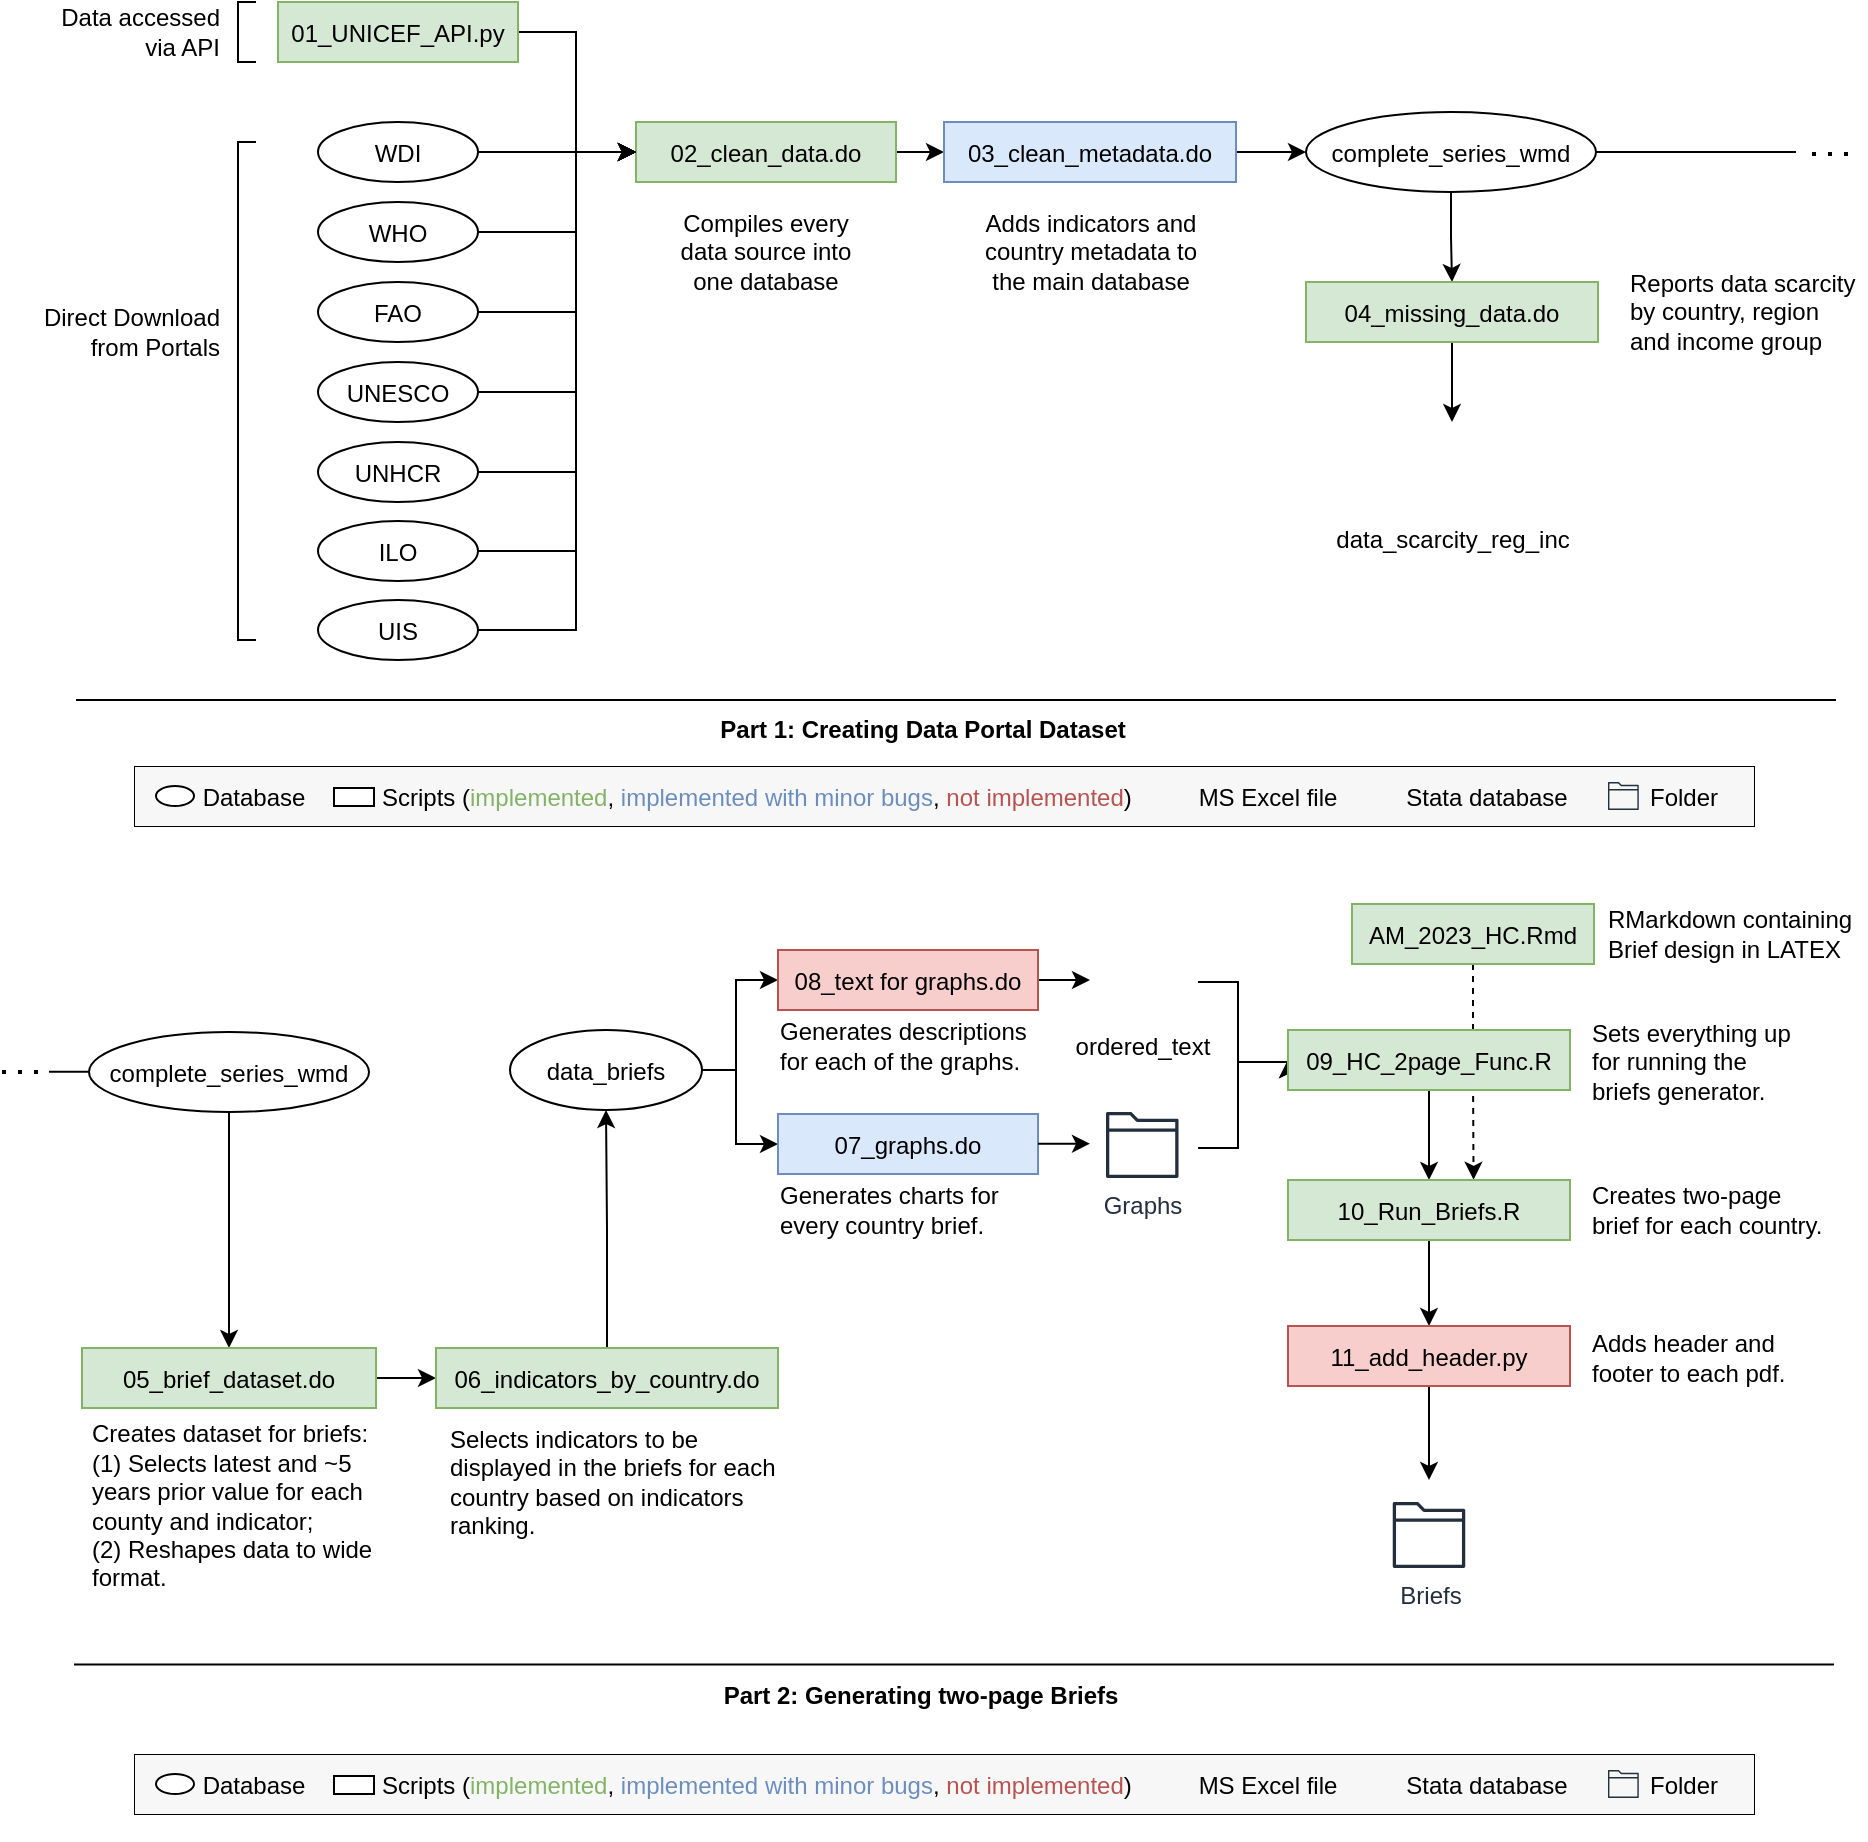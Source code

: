 <mxfile version="21.3.8" type="device">
  <diagram name="Página-1" id="nF6iOulG578xqtXxONi5">
    <mxGraphModel dx="2514" dy="876" grid="1" gridSize="10" guides="1" tooltips="1" connect="1" arrows="1" fold="1" page="1" pageScale="1" pageWidth="827" pageHeight="1169" math="0" shadow="0">
      <root>
        <mxCell id="0" />
        <mxCell id="1" parent="0" />
        <mxCell id="fUDfj7uWCVOUMnSfH1Hj-198" style="edgeStyle=orthogonalEdgeStyle;rounded=0;orthogonalLoop=1;jettySize=auto;html=1;entryX=0.658;entryY=-0.004;entryDx=0;entryDy=0;dashed=1;entryPerimeter=0;" edge="1" parent="1" source="fUDfj7uWCVOUMnSfH1Hj-196" target="fUDfj7uWCVOUMnSfH1Hj-132">
          <mxGeometry relative="1" as="geometry" />
        </mxCell>
        <mxCell id="fUDfj7uWCVOUMnSfH1Hj-30" style="edgeStyle=orthogonalEdgeStyle;rounded=0;orthogonalLoop=1;jettySize=auto;html=1;entryX=0;entryY=0.5;entryDx=0;entryDy=0;" edge="1" parent="1" source="fUDfj7uWCVOUMnSfH1Hj-2" target="fUDfj7uWCVOUMnSfH1Hj-4">
          <mxGeometry relative="1" as="geometry" />
        </mxCell>
        <mxCell id="fUDfj7uWCVOUMnSfH1Hj-2" value="WDI" style="ellipse;" vertex="1" parent="1">
          <mxGeometry x="101" y="341" width="80" height="30" as="geometry" />
        </mxCell>
        <mxCell id="fUDfj7uWCVOUMnSfH1Hj-35" value="" style="edgeStyle=orthogonalEdgeStyle;rounded=0;orthogonalLoop=1;jettySize=auto;html=1;" edge="1" parent="1" source="fUDfj7uWCVOUMnSfH1Hj-4">
          <mxGeometry relative="1" as="geometry">
            <mxPoint x="414" y="356.0" as="targetPoint" />
          </mxGeometry>
        </mxCell>
        <mxCell id="fUDfj7uWCVOUMnSfH1Hj-4" value="02_clean_data.do" style="fillColor=#d5e8d4;strokeColor=#82b366;" vertex="1" parent="1">
          <mxGeometry x="260" y="341" width="130" height="30" as="geometry" />
        </mxCell>
        <mxCell id="fUDfj7uWCVOUMnSfH1Hj-9" value="" style="curved=1;noEdgeStyle=1;orthogonal=1;" edge="1" target="fUDfj7uWCVOUMnSfH1Hj-8" parent="1">
          <mxGeometry relative="1" as="geometry">
            <mxPoint x="540" y="385.0" as="sourcePoint" />
            <Array as="points">
              <mxPoint x="552" y="385" />
              <mxPoint x="628" y="385" />
            </Array>
          </mxGeometry>
        </mxCell>
        <mxCell id="fUDfj7uWCVOUMnSfH1Hj-11" value="" style="curved=1;noEdgeStyle=1;orthogonal=1;" edge="1" target="fUDfj7uWCVOUMnSfH1Hj-10" parent="1">
          <mxGeometry relative="1" as="geometry">
            <mxPoint x="720" y="385.0" as="sourcePoint" />
            <Array as="points">
              <mxPoint x="732" y="385" />
              <mxPoint x="808" y="385" />
            </Array>
          </mxGeometry>
        </mxCell>
        <mxCell id="fUDfj7uWCVOUMnSfH1Hj-19" style="edgeStyle=orthogonalEdgeStyle;rounded=0;orthogonalLoop=1;jettySize=auto;html=1;entryX=0;entryY=0.5;entryDx=0;entryDy=0;" edge="1" parent="1" source="fUDfj7uWCVOUMnSfH1Hj-12" target="fUDfj7uWCVOUMnSfH1Hj-4">
          <mxGeometry relative="1" as="geometry">
            <Array as="points">
              <mxPoint x="230" y="296" />
              <mxPoint x="230" y="356" />
            </Array>
          </mxGeometry>
        </mxCell>
        <mxCell id="fUDfj7uWCVOUMnSfH1Hj-12" value="01_UNICEF_API.py" style="fillColor=#d5e8d4;strokeColor=#82b366;" vertex="1" parent="1">
          <mxGeometry x="81" y="281" width="120" height="30" as="geometry" />
        </mxCell>
        <mxCell id="fUDfj7uWCVOUMnSfH1Hj-20" style="edgeStyle=orthogonalEdgeStyle;rounded=0;orthogonalLoop=1;jettySize=auto;html=1;entryX=0;entryY=0.5;entryDx=0;entryDy=0;" edge="1" parent="1" source="fUDfj7uWCVOUMnSfH1Hj-13" target="fUDfj7uWCVOUMnSfH1Hj-4">
          <mxGeometry relative="1" as="geometry">
            <Array as="points">
              <mxPoint x="230" y="396" />
              <mxPoint x="230" y="356" />
            </Array>
          </mxGeometry>
        </mxCell>
        <mxCell id="fUDfj7uWCVOUMnSfH1Hj-13" value="WHO" style="ellipse;" vertex="1" parent="1">
          <mxGeometry x="101" y="381" width="80" height="30" as="geometry" />
        </mxCell>
        <mxCell id="fUDfj7uWCVOUMnSfH1Hj-21" style="edgeStyle=orthogonalEdgeStyle;rounded=0;orthogonalLoop=1;jettySize=auto;html=1;entryX=0;entryY=0.5;entryDx=0;entryDy=0;" edge="1" parent="1" source="fUDfj7uWCVOUMnSfH1Hj-14" target="fUDfj7uWCVOUMnSfH1Hj-4">
          <mxGeometry relative="1" as="geometry">
            <Array as="points">
              <mxPoint x="230" y="436" />
              <mxPoint x="230" y="356" />
            </Array>
          </mxGeometry>
        </mxCell>
        <mxCell id="fUDfj7uWCVOUMnSfH1Hj-14" value="FAO" style="ellipse;" vertex="1" parent="1">
          <mxGeometry x="101" y="421" width="80" height="30" as="geometry" />
        </mxCell>
        <mxCell id="fUDfj7uWCVOUMnSfH1Hj-22" style="edgeStyle=orthogonalEdgeStyle;rounded=0;orthogonalLoop=1;jettySize=auto;html=1;entryX=0;entryY=0.5;entryDx=0;entryDy=0;" edge="1" parent="1" source="fUDfj7uWCVOUMnSfH1Hj-15" target="fUDfj7uWCVOUMnSfH1Hj-4">
          <mxGeometry relative="1" as="geometry">
            <Array as="points">
              <mxPoint x="230" y="476" />
              <mxPoint x="230" y="356" />
            </Array>
          </mxGeometry>
        </mxCell>
        <mxCell id="fUDfj7uWCVOUMnSfH1Hj-15" value="UNESCO" style="ellipse;" vertex="1" parent="1">
          <mxGeometry x="101" y="461" width="80" height="30" as="geometry" />
        </mxCell>
        <mxCell id="fUDfj7uWCVOUMnSfH1Hj-24" style="edgeStyle=orthogonalEdgeStyle;rounded=0;orthogonalLoop=1;jettySize=auto;html=1;entryX=0;entryY=0.5;entryDx=0;entryDy=0;" edge="1" parent="1" source="fUDfj7uWCVOUMnSfH1Hj-17" target="fUDfj7uWCVOUMnSfH1Hj-4">
          <mxGeometry relative="1" as="geometry">
            <Array as="points">
              <mxPoint x="230" y="516" />
              <mxPoint x="230" y="356" />
            </Array>
          </mxGeometry>
        </mxCell>
        <mxCell id="fUDfj7uWCVOUMnSfH1Hj-17" value="UNHCR" style="ellipse;" vertex="1" parent="1">
          <mxGeometry x="101" y="501" width="80" height="30" as="geometry" />
        </mxCell>
        <mxCell id="fUDfj7uWCVOUMnSfH1Hj-23" style="edgeStyle=orthogonalEdgeStyle;rounded=0;orthogonalLoop=1;jettySize=auto;html=1;entryX=0;entryY=0.5;entryDx=0;entryDy=0;" edge="1" parent="1" source="fUDfj7uWCVOUMnSfH1Hj-18" target="fUDfj7uWCVOUMnSfH1Hj-4">
          <mxGeometry relative="1" as="geometry">
            <Array as="points">
              <mxPoint x="230" y="556" />
              <mxPoint x="230" y="356" />
            </Array>
          </mxGeometry>
        </mxCell>
        <mxCell id="fUDfj7uWCVOUMnSfH1Hj-18" value="ILO" style="ellipse;" vertex="1" parent="1">
          <mxGeometry x="101" y="540.5" width="80" height="30" as="geometry" />
        </mxCell>
        <mxCell id="fUDfj7uWCVOUMnSfH1Hj-25" style="edgeStyle=orthogonalEdgeStyle;rounded=0;orthogonalLoop=1;jettySize=auto;html=1;exitX=0.5;exitY=1;exitDx=0;exitDy=0;" edge="1" parent="1" source="fUDfj7uWCVOUMnSfH1Hj-12" target="fUDfj7uWCVOUMnSfH1Hj-12">
          <mxGeometry relative="1" as="geometry" />
        </mxCell>
        <mxCell id="fUDfj7uWCVOUMnSfH1Hj-26" value="" style="strokeWidth=1;html=1;shape=mxgraph.flowchart.annotation_1;align=left;pointerEvents=1;" vertex="1" parent="1">
          <mxGeometry x="61" y="351" width="9" height="249" as="geometry" />
        </mxCell>
        <mxCell id="fUDfj7uWCVOUMnSfH1Hj-27" value="" style="strokeWidth=1;html=1;shape=mxgraph.flowchart.annotation_1;align=left;pointerEvents=1;" vertex="1" parent="1">
          <mxGeometry x="61" y="281" width="9" height="30" as="geometry" />
        </mxCell>
        <mxCell id="fUDfj7uWCVOUMnSfH1Hj-28" value="Data accessed via API" style="text;html=1;strokeColor=none;fillColor=none;align=right;verticalAlign=middle;whiteSpace=wrap;rounded=0;" vertex="1" parent="1">
          <mxGeometry x="-40" y="281" width="94" height="30" as="geometry" />
        </mxCell>
        <mxCell id="fUDfj7uWCVOUMnSfH1Hj-29" value="Direct Download from Portals" style="text;html=1;strokeColor=none;fillColor=none;align=right;verticalAlign=middle;whiteSpace=wrap;rounded=0;" vertex="1" parent="1">
          <mxGeometry x="-46" y="431" width="100" height="30" as="geometry" />
        </mxCell>
        <mxCell id="fUDfj7uWCVOUMnSfH1Hj-31" value="Compiles every data source into one database" style="text;html=1;strokeColor=none;fillColor=none;align=center;verticalAlign=middle;whiteSpace=wrap;rounded=0;" vertex="1" parent="1">
          <mxGeometry x="275" y="391" width="100" height="30" as="geometry" />
        </mxCell>
        <mxCell id="fUDfj7uWCVOUMnSfH1Hj-39" value="" style="edgeStyle=orthogonalEdgeStyle;rounded=0;orthogonalLoop=1;jettySize=auto;html=1;" edge="1" parent="1" source="fUDfj7uWCVOUMnSfH1Hj-36" target="fUDfj7uWCVOUMnSfH1Hj-38">
          <mxGeometry relative="1" as="geometry" />
        </mxCell>
        <mxCell id="fUDfj7uWCVOUMnSfH1Hj-36" value="03_clean_metadata.do" style="fillColor=#dae8fc;strokeColor=#6C8EBF;" vertex="1" parent="1">
          <mxGeometry x="414" y="341" width="146" height="30" as="geometry" />
        </mxCell>
        <mxCell id="fUDfj7uWCVOUMnSfH1Hj-37" value="Adds indicators and country metadata to the main database" style="text;html=1;strokeColor=none;fillColor=none;align=center;verticalAlign=middle;whiteSpace=wrap;rounded=0;" vertex="1" parent="1">
          <mxGeometry x="430.5" y="391" width="113" height="30" as="geometry" />
        </mxCell>
        <mxCell id="fUDfj7uWCVOUMnSfH1Hj-51" value="" style="edgeStyle=orthogonalEdgeStyle;rounded=0;orthogonalLoop=1;jettySize=auto;html=1;" edge="1" parent="1" source="fUDfj7uWCVOUMnSfH1Hj-38" target="fUDfj7uWCVOUMnSfH1Hj-41">
          <mxGeometry relative="1" as="geometry" />
        </mxCell>
        <mxCell id="fUDfj7uWCVOUMnSfH1Hj-38" value="complete_series_wmd" style="ellipse;" vertex="1" parent="1">
          <mxGeometry x="595" y="336" width="145" height="40" as="geometry" />
        </mxCell>
        <mxCell id="fUDfj7uWCVOUMnSfH1Hj-40" value="" style="endArrow=none;html=1;rounded=0;" edge="1" parent="1">
          <mxGeometry width="50" height="50" relative="1" as="geometry">
            <mxPoint x="-20" y="630" as="sourcePoint" />
            <mxPoint x="860" y="630" as="targetPoint" />
          </mxGeometry>
        </mxCell>
        <mxCell id="fUDfj7uWCVOUMnSfH1Hj-52" style="edgeStyle=orthogonalEdgeStyle;rounded=0;orthogonalLoop=1;jettySize=auto;html=1;" edge="1" parent="1" source="fUDfj7uWCVOUMnSfH1Hj-41">
          <mxGeometry relative="1" as="geometry">
            <mxPoint x="668" y="491" as="targetPoint" />
          </mxGeometry>
        </mxCell>
        <mxCell id="fUDfj7uWCVOUMnSfH1Hj-41" value="04_missing_data.do" style="fillColor=#d5e8d4;strokeColor=#82b366;" vertex="1" parent="1">
          <mxGeometry x="595" y="421" width="146" height="30" as="geometry" />
        </mxCell>
        <mxCell id="fUDfj7uWCVOUMnSfH1Hj-44" value="Reports data scarcity by country, region and income group" style="text;html=1;strokeColor=none;fillColor=none;align=left;verticalAlign=middle;whiteSpace=wrap;rounded=0;" vertex="1" parent="1">
          <mxGeometry x="755" y="421" width="115" height="30" as="geometry" />
        </mxCell>
        <mxCell id="fUDfj7uWCVOUMnSfH1Hj-45" value="data_scarcity_reg_inc" style="shape=image;html=1;verticalAlign=top;verticalLabelPosition=bottom;labelBackgroundColor=#ffffff;imageAspect=0;aspect=fixed;image=https://cdn3.iconfinder.com/data/icons/document-icons-2/30/647702-excel-128.png" vertex="1" parent="1">
          <mxGeometry x="648" y="496" width="40" height="40" as="geometry" />
        </mxCell>
        <mxCell id="fUDfj7uWCVOUMnSfH1Hj-49" value="&lt;b&gt;Part 1: Creating Data Portal Dataset&lt;/b&gt;" style="text;html=1;align=center;verticalAlign=middle;resizable=0;points=[];autosize=1;strokeColor=none;fillColor=none;" vertex="1" parent="1">
          <mxGeometry x="288" y="630" width="230" height="30" as="geometry" />
        </mxCell>
        <mxCell id="fUDfj7uWCVOUMnSfH1Hj-54" value="" style="endArrow=none;html=1;rounded=0;exitX=1;exitY=0.5;exitDx=0;exitDy=0;" edge="1" parent="1" source="fUDfj7uWCVOUMnSfH1Hj-38">
          <mxGeometry width="50" height="50" relative="1" as="geometry">
            <mxPoint x="790" y="361" as="sourcePoint" />
            <mxPoint x="840" y="356" as="targetPoint" />
          </mxGeometry>
        </mxCell>
        <mxCell id="fUDfj7uWCVOUMnSfH1Hj-55" value="" style="endArrow=none;dashed=1;html=1;dashPattern=1 3;strokeWidth=2;rounded=0;" edge="1" parent="1">
          <mxGeometry width="50" height="50" relative="1" as="geometry">
            <mxPoint x="848" y="357" as="sourcePoint" />
            <mxPoint x="868" y="357" as="targetPoint" />
          </mxGeometry>
        </mxCell>
        <mxCell id="fUDfj7uWCVOUMnSfH1Hj-94" value="" style="edgeStyle=orthogonalEdgeStyle;rounded=0;orthogonalLoop=1;jettySize=auto;html=1;" edge="1" parent="1" source="fUDfj7uWCVOUMnSfH1Hj-80" target="fUDfj7uWCVOUMnSfH1Hj-93">
          <mxGeometry relative="1" as="geometry" />
        </mxCell>
        <mxCell id="fUDfj7uWCVOUMnSfH1Hj-80" value="complete_series_wmd" style="ellipse;" vertex="1" parent="1">
          <mxGeometry x="-13.5" y="796" width="140" height="40" as="geometry" />
        </mxCell>
        <mxCell id="fUDfj7uWCVOUMnSfH1Hj-85" value="&lt;b&gt;Part 2: Generating two-page Briefs&lt;/b&gt;" style="text;html=1;align=center;verticalAlign=middle;resizable=0;points=[];autosize=1;strokeColor=none;fillColor=none;" vertex="1" parent="1">
          <mxGeometry x="292" y="1113" width="220" height="30" as="geometry" />
        </mxCell>
        <mxCell id="fUDfj7uWCVOUMnSfH1Hj-89" value="" style="endArrow=none;html=1;rounded=0;" edge="1" parent="1">
          <mxGeometry width="50" height="50" relative="1" as="geometry">
            <mxPoint x="-21" y="1112.31" as="sourcePoint" />
            <mxPoint x="859" y="1112.31" as="targetPoint" />
          </mxGeometry>
        </mxCell>
        <mxCell id="fUDfj7uWCVOUMnSfH1Hj-90" value="" style="endArrow=none;html=1;rounded=0;entryX=0;entryY=0.5;entryDx=0;entryDy=0;" edge="1" parent="1">
          <mxGeometry width="50" height="50" relative="1" as="geometry">
            <mxPoint x="-33.5" y="815.93" as="sourcePoint" />
            <mxPoint x="-13.5" y="815.93" as="targetPoint" />
          </mxGeometry>
        </mxCell>
        <mxCell id="fUDfj7uWCVOUMnSfH1Hj-92" value="" style="endArrow=none;dashed=1;html=1;dashPattern=1 3;strokeWidth=2;rounded=0;" edge="1" parent="1">
          <mxGeometry width="50" height="50" relative="1" as="geometry">
            <mxPoint x="-57" y="816" as="sourcePoint" />
            <mxPoint x="-37" y="816" as="targetPoint" />
          </mxGeometry>
        </mxCell>
        <mxCell id="fUDfj7uWCVOUMnSfH1Hj-100" value="" style="edgeStyle=orthogonalEdgeStyle;rounded=0;orthogonalLoop=1;jettySize=auto;html=1;" edge="1" parent="1" source="fUDfj7uWCVOUMnSfH1Hj-93" target="fUDfj7uWCVOUMnSfH1Hj-99">
          <mxGeometry relative="1" as="geometry" />
        </mxCell>
        <mxCell id="fUDfj7uWCVOUMnSfH1Hj-93" value="05_brief_dataset.do" style="fillColor=#d5e8d4;strokeColor=#82b366;" vertex="1" parent="1">
          <mxGeometry x="-17" y="954" width="147" height="30" as="geometry" />
        </mxCell>
        <mxCell id="fUDfj7uWCVOUMnSfH1Hj-95" value="&lt;div style=&quot;text-align: left;&quot;&gt;&lt;span style=&quot;background-color: initial;&quot;&gt;Creates dataset for briefs:&lt;/span&gt;&lt;/div&gt;&lt;div style=&quot;text-align: left;&quot;&gt;&lt;span style=&quot;background-color: initial;&quot;&gt;(1) Selects latest and ~5 years prior value for each county and indicator;&lt;/span&gt;&lt;/div&gt;&lt;div style=&quot;text-align: left;&quot;&gt;(2) Reshapes data to wide format.&lt;/div&gt;" style="text;html=1;strokeColor=none;fillColor=none;align=center;verticalAlign=middle;whiteSpace=wrap;rounded=0;" vertex="1" parent="1">
          <mxGeometry x="-13" y="1018" width="143" height="30" as="geometry" />
        </mxCell>
        <mxCell id="fUDfj7uWCVOUMnSfH1Hj-106" value="" style="edgeStyle=orthogonalEdgeStyle;rounded=0;orthogonalLoop=1;jettySize=auto;html=1;" edge="1" parent="1" source="fUDfj7uWCVOUMnSfH1Hj-99" target="fUDfj7uWCVOUMnSfH1Hj-105">
          <mxGeometry relative="1" as="geometry" />
        </mxCell>
        <mxCell id="fUDfj7uWCVOUMnSfH1Hj-99" value="06_indicators_by_country.do" style="fillColor=#d5e8d4;strokeColor=#82b366;" vertex="1" parent="1">
          <mxGeometry x="160" y="954" width="171" height="30" as="geometry" />
        </mxCell>
        <mxCell id="fUDfj7uWCVOUMnSfH1Hj-101" value="&lt;div style=&quot;text-align: left;&quot;&gt;&lt;span style=&quot;background-color: initial;&quot;&gt;Selects indicators to be displayed in the briefs for each country based on indicators ranking.&lt;/span&gt;&lt;/div&gt;" style="text;html=1;strokeColor=none;fillColor=none;align=center;verticalAlign=middle;whiteSpace=wrap;rounded=0;" vertex="1" parent="1">
          <mxGeometry x="165.75" y="1006" width="165.25" height="30" as="geometry" />
        </mxCell>
        <mxCell id="fUDfj7uWCVOUMnSfH1Hj-113" style="edgeStyle=orthogonalEdgeStyle;rounded=0;orthogonalLoop=1;jettySize=auto;html=1;entryX=0;entryY=0.5;entryDx=0;entryDy=0;" edge="1" parent="1" source="fUDfj7uWCVOUMnSfH1Hj-105" target="fUDfj7uWCVOUMnSfH1Hj-111">
          <mxGeometry relative="1" as="geometry">
            <Array as="points">
              <mxPoint x="310" y="815" />
              <mxPoint x="310" y="770" />
            </Array>
          </mxGeometry>
        </mxCell>
        <mxCell id="fUDfj7uWCVOUMnSfH1Hj-114" style="edgeStyle=orthogonalEdgeStyle;rounded=0;orthogonalLoop=1;jettySize=auto;html=1;entryX=0;entryY=0.5;entryDx=0;entryDy=0;" edge="1" parent="1" source="fUDfj7uWCVOUMnSfH1Hj-105" target="fUDfj7uWCVOUMnSfH1Hj-102">
          <mxGeometry relative="1" as="geometry">
            <Array as="points">
              <mxPoint x="310" y="815" />
              <mxPoint x="310" y="852" />
            </Array>
          </mxGeometry>
        </mxCell>
        <mxCell id="fUDfj7uWCVOUMnSfH1Hj-105" value="data_briefs" style="ellipse;" vertex="1" parent="1">
          <mxGeometry x="197" y="795" width="96" height="40" as="geometry" />
        </mxCell>
        <mxCell id="fUDfj7uWCVOUMnSfH1Hj-109" value="" style="group" vertex="1" connectable="0" parent="1">
          <mxGeometry x="331" y="837" width="262" height="240" as="geometry" />
        </mxCell>
        <mxCell id="fUDfj7uWCVOUMnSfH1Hj-102" value="07_graphs.do" style="fillColor=#dae8fc;strokeColor=#6c8ebf;" vertex="1" parent="fUDfj7uWCVOUMnSfH1Hj-109">
          <mxGeometry width="130" height="30" as="geometry" />
        </mxCell>
        <mxCell id="fUDfj7uWCVOUMnSfH1Hj-104" value="&lt;div style=&quot;text-align: left;&quot;&gt;&lt;span style=&quot;background-color: initial;&quot;&gt;Generates charts for every country brief.&lt;/span&gt;&lt;/div&gt;" style="text;html=1;strokeColor=none;fillColor=none;align=center;verticalAlign=middle;whiteSpace=wrap;rounded=0;" vertex="1" parent="fUDfj7uWCVOUMnSfH1Hj-109">
          <mxGeometry y="33" width="120" height="30" as="geometry" />
        </mxCell>
        <mxCell id="fUDfj7uWCVOUMnSfH1Hj-127" style="edgeStyle=orthogonalEdgeStyle;rounded=0;orthogonalLoop=1;jettySize=auto;html=1;" edge="1" parent="fUDfj7uWCVOUMnSfH1Hj-109">
          <mxGeometry relative="1" as="geometry">
            <mxPoint x="156" y="14.86" as="targetPoint" />
            <mxPoint x="130" y="14.86" as="sourcePoint" />
            <Array as="points">
              <mxPoint x="150" y="14.86" />
            </Array>
          </mxGeometry>
        </mxCell>
        <mxCell id="fUDfj7uWCVOUMnSfH1Hj-110" value="" style="group" vertex="1" connectable="0" parent="1">
          <mxGeometry x="331" y="755" width="130" height="63" as="geometry" />
        </mxCell>
        <mxCell id="fUDfj7uWCVOUMnSfH1Hj-120" style="edgeStyle=orthogonalEdgeStyle;rounded=0;orthogonalLoop=1;jettySize=auto;html=1;" edge="1" parent="fUDfj7uWCVOUMnSfH1Hj-110" source="fUDfj7uWCVOUMnSfH1Hj-111">
          <mxGeometry relative="1" as="geometry">
            <mxPoint x="156" y="15" as="targetPoint" />
            <Array as="points">
              <mxPoint x="150" y="15" />
            </Array>
          </mxGeometry>
        </mxCell>
        <mxCell id="fUDfj7uWCVOUMnSfH1Hj-111" value="08_text for graphs.do" style="fillColor=#f8cecc;strokeColor=#B85450;" vertex="1" parent="fUDfj7uWCVOUMnSfH1Hj-110">
          <mxGeometry width="130" height="30" as="geometry" />
        </mxCell>
        <mxCell id="fUDfj7uWCVOUMnSfH1Hj-112" value="&lt;div style=&quot;text-align: left;&quot;&gt;&lt;span style=&quot;background-color: initial;&quot;&gt;Generates descriptions for each of the graphs.&lt;/span&gt;&lt;/div&gt;" style="text;html=1;strokeColor=none;fillColor=none;align=center;verticalAlign=middle;whiteSpace=wrap;rounded=0;" vertex="1" parent="fUDfj7uWCVOUMnSfH1Hj-110">
          <mxGeometry y="33" width="130" height="30" as="geometry" />
        </mxCell>
        <mxCell id="fUDfj7uWCVOUMnSfH1Hj-131" style="edgeStyle=orthogonalEdgeStyle;rounded=0;orthogonalLoop=1;jettySize=auto;html=1;entryX=0;entryY=0.5;entryDx=0;entryDy=0;" edge="1" parent="1" target="fUDfj7uWCVOUMnSfH1Hj-129">
          <mxGeometry relative="1" as="geometry">
            <mxPoint x="541" y="854" as="sourcePoint" />
            <Array as="points">
              <mxPoint x="561" y="854" />
              <mxPoint x="561" y="811" />
            </Array>
          </mxGeometry>
        </mxCell>
        <mxCell id="fUDfj7uWCVOUMnSfH1Hj-121" value="Graphs" style="sketch=0;outlineConnect=0;fontColor=#232F3E;gradientColor=none;fillColor=#232F3D;strokeColor=none;dashed=0;verticalLabelPosition=bottom;verticalAlign=top;align=center;html=1;fontSize=12;fontStyle=0;aspect=fixed;pointerEvents=1;shape=mxgraph.aws4.folder;" vertex="1" parent="1">
          <mxGeometry x="495" y="836" width="36.26" height="33" as="geometry" />
        </mxCell>
        <mxCell id="fUDfj7uWCVOUMnSfH1Hj-130" style="edgeStyle=orthogonalEdgeStyle;rounded=0;orthogonalLoop=1;jettySize=auto;html=1;entryX=0;entryY=0.5;entryDx=0;entryDy=0;" edge="1" parent="1" target="fUDfj7uWCVOUMnSfH1Hj-129">
          <mxGeometry relative="1" as="geometry">
            <mxPoint x="541" y="771" as="sourcePoint" />
            <Array as="points">
              <mxPoint x="561" y="771" />
              <mxPoint x="561" y="811" />
            </Array>
          </mxGeometry>
        </mxCell>
        <mxCell id="fUDfj7uWCVOUMnSfH1Hj-122" value="ordered_text" style="shape=image;verticalLabelPosition=bottom;labelBackgroundColor=default;verticalAlign=top;aspect=fixed;imageAspect=0;image=https://cdn.icon-icons.com/icons2/2107/PNG/512/file_type_stata_icon_130148.png;" vertex="1" parent="1">
          <mxGeometry x="494" y="750.5" width="39" height="39" as="geometry" />
        </mxCell>
        <mxCell id="fUDfj7uWCVOUMnSfH1Hj-133" value="" style="edgeStyle=orthogonalEdgeStyle;rounded=0;orthogonalLoop=1;jettySize=auto;html=1;" edge="1" parent="1" source="fUDfj7uWCVOUMnSfH1Hj-129" target="fUDfj7uWCVOUMnSfH1Hj-132">
          <mxGeometry relative="1" as="geometry" />
        </mxCell>
        <mxCell id="fUDfj7uWCVOUMnSfH1Hj-129" value="09_HC_2page_Func.R" style="fillColor=#d5e8d4;strokeColor=#82b366;" vertex="1" parent="1">
          <mxGeometry x="586" y="795" width="141" height="30" as="geometry" />
        </mxCell>
        <mxCell id="fUDfj7uWCVOUMnSfH1Hj-135" value="" style="edgeStyle=orthogonalEdgeStyle;rounded=0;orthogonalLoop=1;jettySize=auto;html=1;" edge="1" parent="1" source="fUDfj7uWCVOUMnSfH1Hj-132" target="fUDfj7uWCVOUMnSfH1Hj-134">
          <mxGeometry relative="1" as="geometry" />
        </mxCell>
        <mxCell id="fUDfj7uWCVOUMnSfH1Hj-132" value="10_Run_Briefs.R" style="fillColor=#d5e8d4;strokeColor=#82b366;" vertex="1" parent="1">
          <mxGeometry x="586" y="870" width="141" height="30" as="geometry" />
        </mxCell>
        <mxCell id="fUDfj7uWCVOUMnSfH1Hj-194" style="edgeStyle=orthogonalEdgeStyle;rounded=0;orthogonalLoop=1;jettySize=auto;html=1;" edge="1" parent="1" source="fUDfj7uWCVOUMnSfH1Hj-134">
          <mxGeometry relative="1" as="geometry">
            <mxPoint x="656.5" y="1020" as="targetPoint" />
          </mxGeometry>
        </mxCell>
        <mxCell id="fUDfj7uWCVOUMnSfH1Hj-134" value="11_add_header.py" style="fillColor=#f8cecc;strokeColor=#b85450;" vertex="1" parent="1">
          <mxGeometry x="586" y="943" width="141" height="30" as="geometry" />
        </mxCell>
        <mxCell id="fUDfj7uWCVOUMnSfH1Hj-136" value="Briefs" style="sketch=0;outlineConnect=0;fontColor=#232F3E;gradientColor=none;fillColor=#232F3D;strokeColor=none;dashed=0;verticalLabelPosition=bottom;verticalAlign=top;align=center;html=1;fontSize=12;fontStyle=0;aspect=fixed;pointerEvents=1;shape=mxgraph.aws4.folder;" vertex="1" parent="1">
          <mxGeometry x="638.37" y="1031" width="36.26" height="33" as="geometry" />
        </mxCell>
        <mxCell id="fUDfj7uWCVOUMnSfH1Hj-141" value="&lt;div style=&quot;text-align: left;&quot;&gt;Sets everything up for running the briefs generator.&lt;/div&gt;" style="text;html=1;strokeColor=none;fillColor=none;align=center;verticalAlign=middle;whiteSpace=wrap;rounded=0;" vertex="1" parent="1">
          <mxGeometry x="737" y="796" width="109" height="30" as="geometry" />
        </mxCell>
        <mxCell id="fUDfj7uWCVOUMnSfH1Hj-142" value="&lt;div style=&quot;text-align: left;&quot;&gt;&lt;span style=&quot;background-color: initial;&quot;&gt;Creates two-page brief for each country.&lt;/span&gt;&lt;/div&gt;" style="text;html=1;strokeColor=none;fillColor=none;align=center;verticalAlign=middle;whiteSpace=wrap;rounded=0;" vertex="1" parent="1">
          <mxGeometry x="737" y="870" width="119" height="30" as="geometry" />
        </mxCell>
        <mxCell id="fUDfj7uWCVOUMnSfH1Hj-143" value="&lt;div style=&quot;text-align: left;&quot;&gt;&lt;span style=&quot;background-color: initial;&quot;&gt;Adds header and footer to each pdf.&lt;/span&gt;&lt;/div&gt;" style="text;html=1;strokeColor=none;fillColor=none;align=center;verticalAlign=middle;whiteSpace=wrap;rounded=0;" vertex="1" parent="1">
          <mxGeometry x="737" y="944" width="120" height="30" as="geometry" />
        </mxCell>
        <mxCell id="fUDfj7uWCVOUMnSfH1Hj-181" value="" style="group" vertex="1" connectable="0" parent="1">
          <mxGeometry x="9" y="663" width="810" height="31" as="geometry" />
        </mxCell>
        <mxCell id="fUDfj7uWCVOUMnSfH1Hj-180" value="" style="rounded=0;whiteSpace=wrap;html=1;fillColor=#F7F7F7;fontColor=#333333;strokeColor=#000000;strokeWidth=0.5;" vertex="1" parent="fUDfj7uWCVOUMnSfH1Hj-181">
          <mxGeometry width="810" height="30" as="geometry" />
        </mxCell>
        <mxCell id="fUDfj7uWCVOUMnSfH1Hj-144" value="" style="ellipse;" vertex="1" parent="fUDfj7uWCVOUMnSfH1Hj-181">
          <mxGeometry x="11" y="10" width="19" height="10" as="geometry" />
        </mxCell>
        <mxCell id="fUDfj7uWCVOUMnSfH1Hj-145" value="" style="" vertex="1" parent="fUDfj7uWCVOUMnSfH1Hj-181">
          <mxGeometry x="100" y="11" width="20" height="9" as="geometry" />
        </mxCell>
        <mxCell id="fUDfj7uWCVOUMnSfH1Hj-146" value="Database" style="text;html=1;strokeColor=none;fillColor=none;align=center;verticalAlign=middle;whiteSpace=wrap;rounded=0;" vertex="1" parent="fUDfj7uWCVOUMnSfH1Hj-181">
          <mxGeometry x="29.5" y="1" width="60" height="30" as="geometry" />
        </mxCell>
        <mxCell id="fUDfj7uWCVOUMnSfH1Hj-147" value="Scripts (&lt;font color=&quot;#82b366&quot;&gt;implemented&lt;/font&gt;,&lt;font color=&quot;#82b366&quot;&gt; &lt;/font&gt;&lt;font color=&quot;#6c8ebf&quot;&gt;implemented with minor bugs&lt;/font&gt;,&lt;font color=&quot;#82b366&quot;&gt; &lt;/font&gt;&lt;font color=&quot;#b85450&quot;&gt;not implemented&lt;/font&gt;)&amp;nbsp;" style="text;html=1;strokeColor=none;fillColor=none;align=left;verticalAlign=middle;whiteSpace=wrap;rounded=0;" vertex="1" parent="fUDfj7uWCVOUMnSfH1Hj-181">
          <mxGeometry x="122" y="1" width="404" height="30" as="geometry" />
        </mxCell>
        <mxCell id="fUDfj7uWCVOUMnSfH1Hj-149" value="" style="shape=image;html=1;verticalAlign=top;verticalLabelPosition=bottom;labelBackgroundColor=#ffffff;imageAspect=0;aspect=fixed;image=https://cdn3.iconfinder.com/data/icons/document-icons-2/30/647702-excel-128.png" vertex="1" parent="fUDfj7uWCVOUMnSfH1Hj-181">
          <mxGeometry x="513" y="7.5" width="15" height="15" as="geometry" />
        </mxCell>
        <mxCell id="fUDfj7uWCVOUMnSfH1Hj-150" value="MS Excel file" style="text;html=1;strokeColor=none;fillColor=none;align=center;verticalAlign=middle;whiteSpace=wrap;rounded=0;" vertex="1" parent="fUDfj7uWCVOUMnSfH1Hj-181">
          <mxGeometry x="527" y="1" width="80" height="30" as="geometry" />
        </mxCell>
        <mxCell id="fUDfj7uWCVOUMnSfH1Hj-151" value="" style="shape=image;verticalLabelPosition=bottom;labelBackgroundColor=default;verticalAlign=top;aspect=fixed;imageAspect=0;image=https://cdn.icon-icons.com/icons2/2107/PNG/512/file_type_stata_icon_130148.png;" vertex="1" parent="fUDfj7uWCVOUMnSfH1Hj-181">
          <mxGeometry x="618" y="7.5" width="15" height="15" as="geometry" />
        </mxCell>
        <mxCell id="fUDfj7uWCVOUMnSfH1Hj-152" value="Stata database" style="text;html=1;strokeColor=none;fillColor=none;align=center;verticalAlign=middle;whiteSpace=wrap;rounded=0;" vertex="1" parent="fUDfj7uWCVOUMnSfH1Hj-181">
          <mxGeometry x="629" y="1" width="95" height="30" as="geometry" />
        </mxCell>
        <mxCell id="fUDfj7uWCVOUMnSfH1Hj-153" value="" style="sketch=0;outlineConnect=0;fontColor=#232F3E;gradientColor=none;fillColor=#232F3D;strokeColor=none;dashed=0;verticalLabelPosition=bottom;verticalAlign=top;align=center;html=1;fontSize=12;fontStyle=0;aspect=fixed;pointerEvents=1;shape=mxgraph.aws4.folder;" vertex="1" parent="fUDfj7uWCVOUMnSfH1Hj-181">
          <mxGeometry x="737" y="8" width="15.38" height="14" as="geometry" />
        </mxCell>
        <mxCell id="fUDfj7uWCVOUMnSfH1Hj-154" value="Folder" style="text;html=1;strokeColor=none;fillColor=none;align=center;verticalAlign=middle;whiteSpace=wrap;rounded=0;" vertex="1" parent="fUDfj7uWCVOUMnSfH1Hj-181">
          <mxGeometry x="750.38" y="1" width="50.38" height="30" as="geometry" />
        </mxCell>
        <mxCell id="fUDfj7uWCVOUMnSfH1Hj-182" value="" style="group" vertex="1" connectable="0" parent="1">
          <mxGeometry x="9" y="1169" width="810" height="31" as="geometry" />
        </mxCell>
        <mxCell id="fUDfj7uWCVOUMnSfH1Hj-195" value="" style="group" vertex="1" connectable="0" parent="fUDfj7uWCVOUMnSfH1Hj-182">
          <mxGeometry y="-12" width="810" height="31" as="geometry" />
        </mxCell>
        <mxCell id="fUDfj7uWCVOUMnSfH1Hj-183" value="" style="rounded=0;whiteSpace=wrap;html=1;fillColor=#F7F7F7;fontColor=#333333;strokeColor=#000000;strokeWidth=0.5;" vertex="1" parent="fUDfj7uWCVOUMnSfH1Hj-195">
          <mxGeometry width="810" height="30" as="geometry" />
        </mxCell>
        <mxCell id="fUDfj7uWCVOUMnSfH1Hj-184" value="" style="ellipse;" vertex="1" parent="fUDfj7uWCVOUMnSfH1Hj-195">
          <mxGeometry x="11" y="10" width="19" height="10" as="geometry" />
        </mxCell>
        <mxCell id="fUDfj7uWCVOUMnSfH1Hj-185" value="" style="" vertex="1" parent="fUDfj7uWCVOUMnSfH1Hj-195">
          <mxGeometry x="100" y="11" width="20" height="9" as="geometry" />
        </mxCell>
        <mxCell id="fUDfj7uWCVOUMnSfH1Hj-186" value="Database" style="text;html=1;strokeColor=none;fillColor=none;align=center;verticalAlign=middle;whiteSpace=wrap;rounded=0;" vertex="1" parent="fUDfj7uWCVOUMnSfH1Hj-195">
          <mxGeometry x="29.5" y="1" width="60" height="30" as="geometry" />
        </mxCell>
        <mxCell id="fUDfj7uWCVOUMnSfH1Hj-187" value="Scripts (&lt;font color=&quot;#82b366&quot;&gt;implemented&lt;/font&gt;,&lt;font color=&quot;#82b366&quot;&gt; &lt;/font&gt;&lt;font color=&quot;#6c8ebf&quot;&gt;implemented with minor bugs&lt;/font&gt;,&lt;font color=&quot;#82b366&quot;&gt; &lt;/font&gt;&lt;font color=&quot;#b85450&quot;&gt;not implemented&lt;/font&gt;)&amp;nbsp;" style="text;html=1;strokeColor=none;fillColor=none;align=left;verticalAlign=middle;whiteSpace=wrap;rounded=0;" vertex="1" parent="fUDfj7uWCVOUMnSfH1Hj-195">
          <mxGeometry x="122" y="1" width="404" height="30" as="geometry" />
        </mxCell>
        <mxCell id="fUDfj7uWCVOUMnSfH1Hj-188" value="" style="shape=image;html=1;verticalAlign=top;verticalLabelPosition=bottom;labelBackgroundColor=#ffffff;imageAspect=0;aspect=fixed;image=https://cdn3.iconfinder.com/data/icons/document-icons-2/30/647702-excel-128.png" vertex="1" parent="fUDfj7uWCVOUMnSfH1Hj-195">
          <mxGeometry x="513" y="7.5" width="15" height="15" as="geometry" />
        </mxCell>
        <mxCell id="fUDfj7uWCVOUMnSfH1Hj-189" value="MS Excel file" style="text;html=1;strokeColor=none;fillColor=none;align=center;verticalAlign=middle;whiteSpace=wrap;rounded=0;" vertex="1" parent="fUDfj7uWCVOUMnSfH1Hj-195">
          <mxGeometry x="527" y="1" width="80" height="30" as="geometry" />
        </mxCell>
        <mxCell id="fUDfj7uWCVOUMnSfH1Hj-190" value="" style="shape=image;verticalLabelPosition=bottom;labelBackgroundColor=default;verticalAlign=top;aspect=fixed;imageAspect=0;image=https://cdn.icon-icons.com/icons2/2107/PNG/512/file_type_stata_icon_130148.png;" vertex="1" parent="fUDfj7uWCVOUMnSfH1Hj-195">
          <mxGeometry x="618" y="7.5" width="15" height="15" as="geometry" />
        </mxCell>
        <mxCell id="fUDfj7uWCVOUMnSfH1Hj-191" value="Stata database" style="text;html=1;strokeColor=none;fillColor=none;align=center;verticalAlign=middle;whiteSpace=wrap;rounded=0;" vertex="1" parent="fUDfj7uWCVOUMnSfH1Hj-195">
          <mxGeometry x="629" y="1" width="95" height="30" as="geometry" />
        </mxCell>
        <mxCell id="fUDfj7uWCVOUMnSfH1Hj-192" value="" style="sketch=0;outlineConnect=0;fontColor=#232F3E;gradientColor=none;fillColor=#232F3D;strokeColor=none;dashed=0;verticalLabelPosition=bottom;verticalAlign=top;align=center;html=1;fontSize=12;fontStyle=0;aspect=fixed;pointerEvents=1;shape=mxgraph.aws4.folder;" vertex="1" parent="fUDfj7uWCVOUMnSfH1Hj-195">
          <mxGeometry x="737" y="8" width="15.38" height="14" as="geometry" />
        </mxCell>
        <mxCell id="fUDfj7uWCVOUMnSfH1Hj-193" value="Folder" style="text;html=1;strokeColor=none;fillColor=none;align=center;verticalAlign=middle;whiteSpace=wrap;rounded=0;" vertex="1" parent="fUDfj7uWCVOUMnSfH1Hj-195">
          <mxGeometry x="750.38" y="1" width="50.38" height="30" as="geometry" />
        </mxCell>
        <mxCell id="fUDfj7uWCVOUMnSfH1Hj-196" value="AM_2023_HC.Rmd" style="fillColor=#d5e8d4;strokeColor=#82b366;" vertex="1" parent="1">
          <mxGeometry x="618" y="732" width="121" height="30" as="geometry" />
        </mxCell>
        <mxCell id="fUDfj7uWCVOUMnSfH1Hj-197" value="&lt;div style=&quot;text-align: left;&quot;&gt;RMarkdown containing Brief design in LATEX&lt;/div&gt;" style="text;html=1;strokeColor=none;fillColor=none;align=center;verticalAlign=middle;whiteSpace=wrap;rounded=0;" vertex="1" parent="1">
          <mxGeometry x="745" y="732" width="130" height="30" as="geometry" />
        </mxCell>
        <mxCell id="fUDfj7uWCVOUMnSfH1Hj-201" style="edgeStyle=orthogonalEdgeStyle;rounded=0;orthogonalLoop=1;jettySize=auto;html=1;entryX=0;entryY=0.5;entryDx=0;entryDy=0;" edge="1" parent="1" source="fUDfj7uWCVOUMnSfH1Hj-200" target="fUDfj7uWCVOUMnSfH1Hj-4">
          <mxGeometry relative="1" as="geometry">
            <Array as="points">
              <mxPoint x="230" y="595" />
              <mxPoint x="230" y="356" />
            </Array>
          </mxGeometry>
        </mxCell>
        <mxCell id="fUDfj7uWCVOUMnSfH1Hj-200" value="UIS" style="ellipse;" vertex="1" parent="1">
          <mxGeometry x="101" y="580" width="80" height="30" as="geometry" />
        </mxCell>
      </root>
    </mxGraphModel>
  </diagram>
</mxfile>
